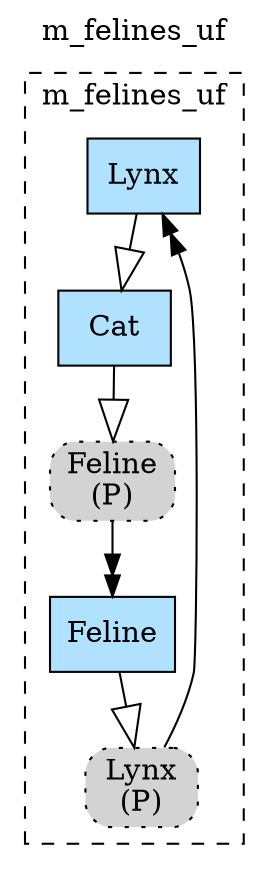 digraph {graph[label=m_felines_uf,labelloc=tl,labelfontsize=12];
subgraph cluster_m_felines_uf{style=dashed;label=m_felines_uf;
"Lynx"[shape=record,fillcolor=lightskyblue1,style = filled,label="Lynx"];
"Cat"[shape=record,fillcolor=lightskyblue1,style = filled,label="Cat"];
"PFeline"[shape=box,fillcolor=lightgray,style ="rounded,filled,dotted",label=<Feline<br/>(P)>];
"Feline"[shape=record,fillcolor=lightskyblue1,style = filled,label="Feline"];
"PLynx"[shape=box,fillcolor=lightgray,style ="rounded,filled,dotted",label=<Lynx<br/>(P)>];

"Lynx"->"Cat"[arrowhead=onormal,arrowsize=2.0];
"Cat"->"PFeline"[arrowhead=onormal,arrowsize=2.0];
"Feline"->"PLynx"[arrowhead=onormal,arrowsize=2.0];

}
"PFeline"->"Feline"[arrowhead=normalnormal];
"PLynx"->"Lynx"[arrowhead=normalnormal];
}